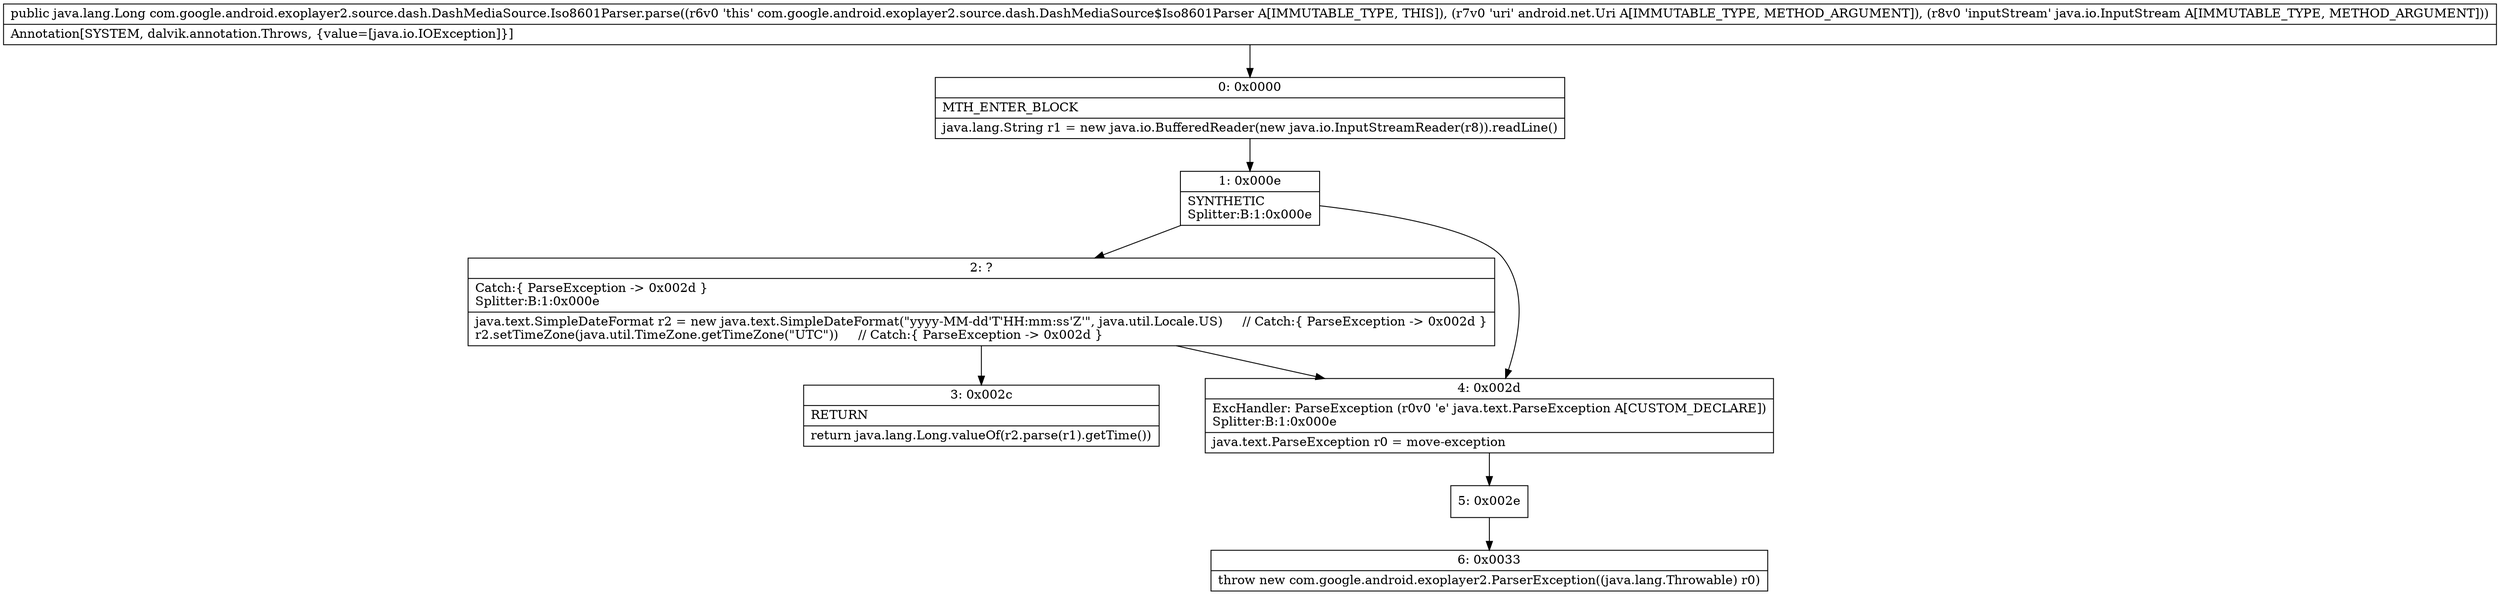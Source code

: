digraph "CFG forcom.google.android.exoplayer2.source.dash.DashMediaSource.Iso8601Parser.parse(Landroid\/net\/Uri;Ljava\/io\/InputStream;)Ljava\/lang\/Long;" {
Node_0 [shape=record,label="{0\:\ 0x0000|MTH_ENTER_BLOCK\l|java.lang.String r1 = new java.io.BufferedReader(new java.io.InputStreamReader(r8)).readLine()\l}"];
Node_1 [shape=record,label="{1\:\ 0x000e|SYNTHETIC\lSplitter:B:1:0x000e\l}"];
Node_2 [shape=record,label="{2\:\ ?|Catch:\{ ParseException \-\> 0x002d \}\lSplitter:B:1:0x000e\l|java.text.SimpleDateFormat r2 = new java.text.SimpleDateFormat(\"yyyy\-MM\-dd'T'HH:mm:ss'Z'\", java.util.Locale.US)     \/\/ Catch:\{ ParseException \-\> 0x002d \}\lr2.setTimeZone(java.util.TimeZone.getTimeZone(\"UTC\"))     \/\/ Catch:\{ ParseException \-\> 0x002d \}\l}"];
Node_3 [shape=record,label="{3\:\ 0x002c|RETURN\l|return java.lang.Long.valueOf(r2.parse(r1).getTime())\l}"];
Node_4 [shape=record,label="{4\:\ 0x002d|ExcHandler: ParseException (r0v0 'e' java.text.ParseException A[CUSTOM_DECLARE])\lSplitter:B:1:0x000e\l|java.text.ParseException r0 = move\-exception\l}"];
Node_5 [shape=record,label="{5\:\ 0x002e}"];
Node_6 [shape=record,label="{6\:\ 0x0033|throw new com.google.android.exoplayer2.ParserException((java.lang.Throwable) r0)\l}"];
MethodNode[shape=record,label="{public java.lang.Long com.google.android.exoplayer2.source.dash.DashMediaSource.Iso8601Parser.parse((r6v0 'this' com.google.android.exoplayer2.source.dash.DashMediaSource$Iso8601Parser A[IMMUTABLE_TYPE, THIS]), (r7v0 'uri' android.net.Uri A[IMMUTABLE_TYPE, METHOD_ARGUMENT]), (r8v0 'inputStream' java.io.InputStream A[IMMUTABLE_TYPE, METHOD_ARGUMENT]))  | Annotation[SYSTEM, dalvik.annotation.Throws, \{value=[java.io.IOException]\}]\l}"];
MethodNode -> Node_0;
Node_0 -> Node_1;
Node_1 -> Node_2;
Node_1 -> Node_4;
Node_2 -> Node_4;
Node_2 -> Node_3;
Node_4 -> Node_5;
Node_5 -> Node_6;
}

